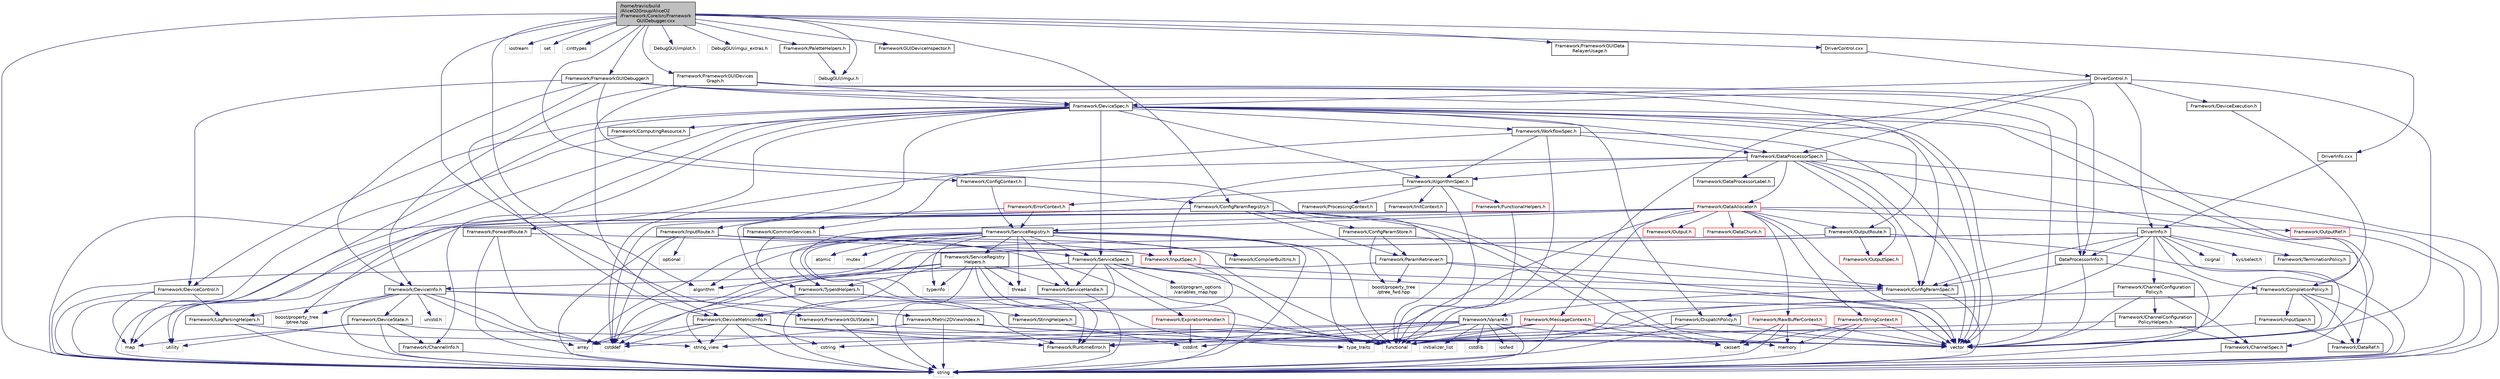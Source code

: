 digraph "/home/travis/build/AliceO2Group/AliceO2/Framework/Core/src/FrameworkGUIDebugger.cxx"
{
 // INTERACTIVE_SVG=YES
  bgcolor="transparent";
  edge [fontname="Helvetica",fontsize="10",labelfontname="Helvetica",labelfontsize="10"];
  node [fontname="Helvetica",fontsize="10",shape=record];
  Node0 [label="/home/travis/build\l/AliceO2Group/AliceO2\l/Framework/Core/src/Framework\lGUIDebugger.cxx",height=0.2,width=0.4,color="black", fillcolor="grey75", style="filled", fontcolor="black"];
  Node0 -> Node1 [color="midnightblue",fontsize="10",style="solid",fontname="Helvetica"];
  Node1 [label="Framework/FrameworkGUIDebugger.h",height=0.2,width=0.4,color="black",URL="$dd/d9a/FrameworkGUIDebugger_8h.html"];
  Node1 -> Node2 [color="midnightblue",fontsize="10",style="solid",fontname="Helvetica"];
  Node2 [label="DataProcessorInfo.h",height=0.2,width=0.4,color="black",URL="$d3/db3/DataProcessorInfo_8h.html"];
  Node2 -> Node3 [color="midnightblue",fontsize="10",style="solid",fontname="Helvetica"];
  Node3 [label="Framework/ConfigParamSpec.h",height=0.2,width=0.4,color="black",URL="$d0/d1c/ConfigParamSpec_8h.html"];
  Node3 -> Node4 [color="midnightblue",fontsize="10",style="solid",fontname="Helvetica"];
  Node4 [label="Framework/Variant.h",height=0.2,width=0.4,color="black",URL="$de/d56/Variant_8h.html"];
  Node4 -> Node5 [color="midnightblue",fontsize="10",style="solid",fontname="Helvetica"];
  Node5 [label="Framework/RuntimeError.h",height=0.2,width=0.4,color="black",URL="$d1/d76/RuntimeError_8h.html"];
  Node4 -> Node6 [color="midnightblue",fontsize="10",style="solid",fontname="Helvetica"];
  Node6 [label="type_traits",height=0.2,width=0.4,color="grey75"];
  Node4 -> Node7 [color="midnightblue",fontsize="10",style="solid",fontname="Helvetica"];
  Node7 [label="cstring",height=0.2,width=0.4,color="grey75"];
  Node4 -> Node8 [color="midnightblue",fontsize="10",style="solid",fontname="Helvetica"];
  Node8 [label="cstdint",height=0.2,width=0.4,color="grey75"];
  Node4 -> Node9 [color="midnightblue",fontsize="10",style="solid",fontname="Helvetica"];
  Node9 [label="cstdlib",height=0.2,width=0.4,color="grey75"];
  Node4 -> Node10 [color="midnightblue",fontsize="10",style="solid",fontname="Helvetica"];
  Node10 [label="iosfwd",height=0.2,width=0.4,color="grey75"];
  Node4 -> Node11 [color="midnightblue",fontsize="10",style="solid",fontname="Helvetica"];
  Node11 [label="initializer_list",height=0.2,width=0.4,color="grey75"];
  Node4 -> Node12 [color="midnightblue",fontsize="10",style="solid",fontname="Helvetica"];
  Node12 [label="string_view",height=0.2,width=0.4,color="grey75"];
  Node4 -> Node13 [color="midnightblue",fontsize="10",style="solid",fontname="Helvetica"];
  Node13 [label="vector",height=0.2,width=0.4,color="grey75"];
  Node4 -> Node14 [color="midnightblue",fontsize="10",style="solid",fontname="Helvetica"];
  Node14 [label="string",height=0.2,width=0.4,color="grey75"];
  Node3 -> Node14 [color="midnightblue",fontsize="10",style="solid",fontname="Helvetica"];
  Node2 -> Node14 [color="midnightblue",fontsize="10",style="solid",fontname="Helvetica"];
  Node2 -> Node13 [color="midnightblue",fontsize="10",style="solid",fontname="Helvetica"];
  Node1 -> Node15 [color="midnightblue",fontsize="10",style="solid",fontname="Helvetica"];
  Node15 [label="Framework/DeviceControl.h",height=0.2,width=0.4,color="black",URL="$d2/d2c/DeviceControl_8h.html"];
  Node15 -> Node16 [color="midnightblue",fontsize="10",style="solid",fontname="Helvetica"];
  Node16 [label="map",height=0.2,width=0.4,color="grey75"];
  Node15 -> Node14 [color="midnightblue",fontsize="10",style="solid",fontname="Helvetica"];
  Node15 -> Node17 [color="midnightblue",fontsize="10",style="solid",fontname="Helvetica"];
  Node17 [label="Framework/LogParsingHelpers.h",height=0.2,width=0.4,color="black",URL="$d8/d4a/LogParsingHelpers_8h.html"];
  Node17 -> Node14 [color="midnightblue",fontsize="10",style="solid",fontname="Helvetica"];
  Node17 -> Node12 [color="midnightblue",fontsize="10",style="solid",fontname="Helvetica"];
  Node1 -> Node18 [color="midnightblue",fontsize="10",style="solid",fontname="Helvetica"];
  Node18 [label="Framework/DeviceInfo.h",height=0.2,width=0.4,color="black",URL="$d7/d58/DeviceInfo_8h.html"];
  Node18 -> Node17 [color="midnightblue",fontsize="10",style="solid",fontname="Helvetica"];
  Node18 -> Node19 [color="midnightblue",fontsize="10",style="solid",fontname="Helvetica"];
  Node19 [label="Framework/Metric2DViewIndex.h",height=0.2,width=0.4,color="black",URL="$d0/d2c/Metric2DViewIndex_8h.html"];
  Node19 -> Node20 [color="midnightblue",fontsize="10",style="solid",fontname="Helvetica"];
  Node20 [label="functional",height=0.2,width=0.4,color="grey75"];
  Node19 -> Node21 [color="midnightblue",fontsize="10",style="solid",fontname="Helvetica"];
  Node21 [label="cstddef",height=0.2,width=0.4,color="grey75"];
  Node19 -> Node14 [color="midnightblue",fontsize="10",style="solid",fontname="Helvetica"];
  Node19 -> Node13 [color="midnightblue",fontsize="10",style="solid",fontname="Helvetica"];
  Node18 -> Node22 [color="midnightblue",fontsize="10",style="solid",fontname="Helvetica"];
  Node22 [label="Framework/DeviceState.h",height=0.2,width=0.4,color="black",URL="$d9/de0/DeviceState_8h.html"];
  Node22 -> Node23 [color="midnightblue",fontsize="10",style="solid",fontname="Helvetica"];
  Node23 [label="Framework/ChannelInfo.h",height=0.2,width=0.4,color="black",URL="$dd/de5/ChannelInfo_8h.html"];
  Node23 -> Node14 [color="midnightblue",fontsize="10",style="solid",fontname="Helvetica"];
  Node22 -> Node13 [color="midnightblue",fontsize="10",style="solid",fontname="Helvetica"];
  Node22 -> Node14 [color="midnightblue",fontsize="10",style="solid",fontname="Helvetica"];
  Node22 -> Node16 [color="midnightblue",fontsize="10",style="solid",fontname="Helvetica"];
  Node22 -> Node24 [color="midnightblue",fontsize="10",style="solid",fontname="Helvetica"];
  Node24 [label="utility",height=0.2,width=0.4,color="grey75"];
  Node18 -> Node21 [color="midnightblue",fontsize="10",style="solid",fontname="Helvetica"];
  Node18 -> Node14 [color="midnightblue",fontsize="10",style="solid",fontname="Helvetica"];
  Node18 -> Node13 [color="midnightblue",fontsize="10",style="solid",fontname="Helvetica"];
  Node18 -> Node25 [color="midnightblue",fontsize="10",style="solid",fontname="Helvetica"];
  Node25 [label="unistd.h",height=0.2,width=0.4,color="grey75"];
  Node18 -> Node26 [color="midnightblue",fontsize="10",style="solid",fontname="Helvetica"];
  Node26 [label="array",height=0.2,width=0.4,color="grey75"];
  Node18 -> Node27 [color="midnightblue",fontsize="10",style="solid",fontname="Helvetica"];
  Node27 [label="boost/property_tree\l/ptree.hpp",height=0.2,width=0.4,color="grey75"];
  Node1 -> Node28 [color="midnightblue",fontsize="10",style="solid",fontname="Helvetica"];
  Node28 [label="Framework/DeviceMetricsInfo.h",height=0.2,width=0.4,color="black",URL="$dc/df0/DeviceMetricsInfo_8h.html"];
  Node28 -> Node5 [color="midnightblue",fontsize="10",style="solid",fontname="Helvetica"];
  Node28 -> Node26 [color="midnightblue",fontsize="10",style="solid",fontname="Helvetica"];
  Node28 -> Node21 [color="midnightblue",fontsize="10",style="solid",fontname="Helvetica"];
  Node28 -> Node7 [color="midnightblue",fontsize="10",style="solid",fontname="Helvetica"];
  Node28 -> Node20 [color="midnightblue",fontsize="10",style="solid",fontname="Helvetica"];
  Node28 -> Node14 [color="midnightblue",fontsize="10",style="solid",fontname="Helvetica"];
  Node28 -> Node12 [color="midnightblue",fontsize="10",style="solid",fontname="Helvetica"];
  Node28 -> Node13 [color="midnightblue",fontsize="10",style="solid",fontname="Helvetica"];
  Node1 -> Node29 [color="midnightblue",fontsize="10",style="solid",fontname="Helvetica"];
  Node29 [label="Framework/DeviceSpec.h",height=0.2,width=0.4,color="black",URL="$df/de8/DeviceSpec_8h.html"];
  Node29 -> Node30 [color="midnightblue",fontsize="10",style="solid",fontname="Helvetica"];
  Node30 [label="Framework/WorkflowSpec.h",height=0.2,width=0.4,color="black",URL="$df/da1/WorkflowSpec_8h.html"];
  Node30 -> Node31 [color="midnightblue",fontsize="10",style="solid",fontname="Helvetica"];
  Node31 [label="Framework/DataProcessorSpec.h",height=0.2,width=0.4,color="black",URL="$d0/df4/DataProcessorSpec_8h.html"];
  Node31 -> Node32 [color="midnightblue",fontsize="10",style="solid",fontname="Helvetica"];
  Node32 [label="Framework/AlgorithmSpec.h",height=0.2,width=0.4,color="black",URL="$d0/d14/AlgorithmSpec_8h.html"];
  Node32 -> Node33 [color="midnightblue",fontsize="10",style="solid",fontname="Helvetica"];
  Node33 [label="Framework/ProcessingContext.h",height=0.2,width=0.4,color="black",URL="$de/d6a/ProcessingContext_8h.html"];
  Node32 -> Node34 [color="midnightblue",fontsize="10",style="solid",fontname="Helvetica"];
  Node34 [label="Framework/ErrorContext.h",height=0.2,width=0.4,color="red",URL="$d7/dad/ErrorContext_8h.html"];
  Node34 -> Node106 [color="midnightblue",fontsize="10",style="solid",fontname="Helvetica"];
  Node106 [label="Framework/ServiceRegistry.h",height=0.2,width=0.4,color="black",URL="$d8/d17/ServiceRegistry_8h.html"];
  Node106 -> Node107 [color="midnightblue",fontsize="10",style="solid",fontname="Helvetica"];
  Node107 [label="Framework/ServiceHandle.h",height=0.2,width=0.4,color="black",URL="$d3/d28/ServiceHandle_8h.html"];
  Node107 -> Node14 [color="midnightblue",fontsize="10",style="solid",fontname="Helvetica"];
  Node106 -> Node108 [color="midnightblue",fontsize="10",style="solid",fontname="Helvetica"];
  Node108 [label="Framework/ServiceSpec.h",height=0.2,width=0.4,color="black",URL="$d4/d61/ServiceSpec_8h.html"];
  Node108 -> Node107 [color="midnightblue",fontsize="10",style="solid",fontname="Helvetica"];
  Node108 -> Node28 [color="midnightblue",fontsize="10",style="solid",fontname="Helvetica"];
  Node108 -> Node18 [color="midnightblue",fontsize="10",style="solid",fontname="Helvetica"];
  Node108 -> Node20 [color="midnightblue",fontsize="10",style="solid",fontname="Helvetica"];
  Node108 -> Node14 [color="midnightblue",fontsize="10",style="solid",fontname="Helvetica"];
  Node108 -> Node13 [color="midnightblue",fontsize="10",style="solid",fontname="Helvetica"];
  Node108 -> Node109 [color="midnightblue",fontsize="10",style="solid",fontname="Helvetica"];
  Node109 [label="boost/program_options\l/variables_map.hpp",height=0.2,width=0.4,color="grey75"];
  Node106 -> Node110 [color="midnightblue",fontsize="10",style="solid",fontname="Helvetica"];
  Node110 [label="Framework/ServiceRegistry\lHelpers.h",height=0.2,width=0.4,color="black",URL="$d0/d6d/ServiceRegistryHelpers_8h.html"];
  Node110 -> Node107 [color="midnightblue",fontsize="10",style="solid",fontname="Helvetica"];
  Node110 -> Node111 [color="midnightblue",fontsize="10",style="solid",fontname="Helvetica"];
  Node111 [label="Framework/TypeIdHelpers.h",height=0.2,width=0.4,color="black",URL="$d2/d9a/TypeIdHelpers_8h.html"];
  Node111 -> Node12 [color="midnightblue",fontsize="10",style="solid",fontname="Helvetica"];
  Node111 -> Node112 [color="midnightblue",fontsize="10",style="solid",fontname="Helvetica"];
  Node112 [label="Framework/StringHelpers.h",height=0.2,width=0.4,color="black",URL="$db/dff/StringHelpers_8h.html"];
  Node112 -> Node8 [color="midnightblue",fontsize="10",style="solid",fontname="Helvetica"];
  Node110 -> Node72 [color="midnightblue",fontsize="10",style="solid",fontname="Helvetica"];
  Node72 [label="algorithm",height=0.2,width=0.4,color="grey75"];
  Node110 -> Node26 [color="midnightblue",fontsize="10",style="solid",fontname="Helvetica"];
  Node110 -> Node20 [color="midnightblue",fontsize="10",style="solid",fontname="Helvetica"];
  Node110 -> Node14 [color="midnightblue",fontsize="10",style="solid",fontname="Helvetica"];
  Node110 -> Node6 [color="midnightblue",fontsize="10",style="solid",fontname="Helvetica"];
  Node110 -> Node113 [color="midnightblue",fontsize="10",style="solid",fontname="Helvetica"];
  Node113 [label="typeinfo",height=0.2,width=0.4,color="grey75"];
  Node110 -> Node114 [color="midnightblue",fontsize="10",style="solid",fontname="Helvetica"];
  Node114 [label="thread",height=0.2,width=0.4,color="grey75"];
  Node106 -> Node115 [color="midnightblue",fontsize="10",style="solid",fontname="Helvetica"];
  Node115 [label="Framework/CompilerBuiltins.h",height=0.2,width=0.4,color="black",URL="$d9/de8/CompilerBuiltins_8h.html"];
  Node106 -> Node111 [color="midnightblue",fontsize="10",style="solid",fontname="Helvetica"];
  Node106 -> Node5 [color="midnightblue",fontsize="10",style="solid",fontname="Helvetica"];
  Node106 -> Node72 [color="midnightblue",fontsize="10",style="solid",fontname="Helvetica"];
  Node106 -> Node26 [color="midnightblue",fontsize="10",style="solid",fontname="Helvetica"];
  Node106 -> Node20 [color="midnightblue",fontsize="10",style="solid",fontname="Helvetica"];
  Node106 -> Node14 [color="midnightblue",fontsize="10",style="solid",fontname="Helvetica"];
  Node106 -> Node6 [color="midnightblue",fontsize="10",style="solid",fontname="Helvetica"];
  Node106 -> Node113 [color="midnightblue",fontsize="10",style="solid",fontname="Helvetica"];
  Node106 -> Node114 [color="midnightblue",fontsize="10",style="solid",fontname="Helvetica"];
  Node106 -> Node116 [color="midnightblue",fontsize="10",style="solid",fontname="Helvetica"];
  Node116 [label="atomic",height=0.2,width=0.4,color="grey75"];
  Node106 -> Node48 [color="midnightblue",fontsize="10",style="solid",fontname="Helvetica"];
  Node48 [label="mutex",height=0.2,width=0.4,color="grey75"];
  Node34 -> Node5 [color="midnightblue",fontsize="10",style="solid",fontname="Helvetica"];
  Node32 -> Node117 [color="midnightblue",fontsize="10",style="solid",fontname="Helvetica"];
  Node117 [label="Framework/InitContext.h",height=0.2,width=0.4,color="black",URL="$d4/d2b/InitContext_8h.html"];
  Node32 -> Node118 [color="midnightblue",fontsize="10",style="solid",fontname="Helvetica"];
  Node118 [label="Framework/FunctionalHelpers.h",height=0.2,width=0.4,color="red",URL="$de/d9b/FunctionalHelpers_8h.html"];
  Node118 -> Node20 [color="midnightblue",fontsize="10",style="solid",fontname="Helvetica"];
  Node32 -> Node20 [color="midnightblue",fontsize="10",style="solid",fontname="Helvetica"];
  Node31 -> Node3 [color="midnightblue",fontsize="10",style="solid",fontname="Helvetica"];
  Node31 -> Node120 [color="midnightblue",fontsize="10",style="solid",fontname="Helvetica"];
  Node120 [label="Framework/DataProcessorLabel.h",height=0.2,width=0.4,color="black",URL="$d1/df2/DataProcessorLabel_8h.html"];
  Node31 -> Node36 [color="midnightblue",fontsize="10",style="solid",fontname="Helvetica"];
  Node36 [label="Framework/DataRef.h",height=0.2,width=0.4,color="black",URL="$d5/dfb/DataRef_8h.html"];
  Node31 -> Node121 [color="midnightblue",fontsize="10",style="solid",fontname="Helvetica"];
  Node121 [label="Framework/DataAllocator.h",height=0.2,width=0.4,color="red",URL="$d1/d28/DataAllocator_8h.html"];
  Node121 -> Node122 [color="midnightblue",fontsize="10",style="solid",fontname="Helvetica"];
  Node122 [label="Framework/MessageContext.h",height=0.2,width=0.4,color="red",URL="$dc/dc4/MessageContext_8h.html"];
  Node122 -> Node5 [color="midnightblue",fontsize="10",style="solid",fontname="Helvetica"];
  Node122 -> Node71 [color="midnightblue",fontsize="10",style="solid",fontname="Helvetica"];
  Node71 [label="cassert",height=0.2,width=0.4,color="grey75"];
  Node122 -> Node20 [color="midnightblue",fontsize="10",style="solid",fontname="Helvetica"];
  Node122 -> Node14 [color="midnightblue",fontsize="10",style="solid",fontname="Helvetica"];
  Node122 -> Node6 [color="midnightblue",fontsize="10",style="solid",fontname="Helvetica"];
  Node122 -> Node13 [color="midnightblue",fontsize="10",style="solid",fontname="Helvetica"];
  Node121 -> Node127 [color="midnightblue",fontsize="10",style="solid",fontname="Helvetica"];
  Node127 [label="Framework/StringContext.h",height=0.2,width=0.4,color="red",URL="$dd/df6/StringContext_8h.html"];
  Node127 -> Node13 [color="midnightblue",fontsize="10",style="solid",fontname="Helvetica"];
  Node127 -> Node71 [color="midnightblue",fontsize="10",style="solid",fontname="Helvetica"];
  Node127 -> Node14 [color="midnightblue",fontsize="10",style="solid",fontname="Helvetica"];
  Node127 -> Node47 [color="midnightblue",fontsize="10",style="solid",fontname="Helvetica"];
  Node47 [label="memory",height=0.2,width=0.4,color="grey75"];
  Node121 -> Node128 [color="midnightblue",fontsize="10",style="solid",fontname="Helvetica"];
  Node128 [label="Framework/RawBufferContext.h",height=0.2,width=0.4,color="red",URL="$d8/d25/RawBufferContext_8h.html",tooltip=" "];
  Node128 -> Node13 [color="midnightblue",fontsize="10",style="solid",fontname="Helvetica"];
  Node128 -> Node71 [color="midnightblue",fontsize="10",style="solid",fontname="Helvetica"];
  Node128 -> Node14 [color="midnightblue",fontsize="10",style="solid",fontname="Helvetica"];
  Node128 -> Node47 [color="midnightblue",fontsize="10",style="solid",fontname="Helvetica"];
  Node121 -> Node97 [color="midnightblue",fontsize="10",style="solid",fontname="Helvetica"];
  Node97 [label="Framework/Output.h",height=0.2,width=0.4,color="red",URL="$d3/ddf/Output_8h.html"];
  Node121 -> Node130 [color="midnightblue",fontsize="10",style="solid",fontname="Helvetica"];
  Node130 [label="Framework/OutputRef.h",height=0.2,width=0.4,color="red",URL="$d6/d5a/OutputRef_8h.html"];
  Node130 -> Node14 [color="midnightblue",fontsize="10",style="solid",fontname="Helvetica"];
  Node121 -> Node131 [color="midnightblue",fontsize="10",style="solid",fontname="Helvetica"];
  Node131 [label="Framework/OutputRoute.h",height=0.2,width=0.4,color="black",URL="$d6/df4/OutputRoute_8h.html"];
  Node131 -> Node69 [color="midnightblue",fontsize="10",style="solid",fontname="Helvetica"];
  Node69 [label="Framework/OutputSpec.h",height=0.2,width=0.4,color="red",URL="$db/d2d/OutputSpec_8h.html"];
  Node131 -> Node21 [color="midnightblue",fontsize="10",style="solid",fontname="Helvetica"];
  Node131 -> Node14 [color="midnightblue",fontsize="10",style="solid",fontname="Helvetica"];
  Node121 -> Node132 [color="midnightblue",fontsize="10",style="solid",fontname="Helvetica"];
  Node132 [label="Framework/DataChunk.h",height=0.2,width=0.4,color="red",URL="$d7/d31/DataChunk_8h.html"];
  Node121 -> Node106 [color="midnightblue",fontsize="10",style="solid",fontname="Helvetica"];
  Node121 -> Node5 [color="midnightblue",fontsize="10",style="solid",fontname="Helvetica"];
  Node121 -> Node13 [color="midnightblue",fontsize="10",style="solid",fontname="Helvetica"];
  Node121 -> Node16 [color="midnightblue",fontsize="10",style="solid",fontname="Helvetica"];
  Node121 -> Node14 [color="midnightblue",fontsize="10",style="solid",fontname="Helvetica"];
  Node121 -> Node24 [color="midnightblue",fontsize="10",style="solid",fontname="Helvetica"];
  Node121 -> Node6 [color="midnightblue",fontsize="10",style="solid",fontname="Helvetica"];
  Node121 -> Node21 [color="midnightblue",fontsize="10",style="solid",fontname="Helvetica"];
  Node31 -> Node79 [color="midnightblue",fontsize="10",style="solid",fontname="Helvetica"];
  Node79 [label="Framework/InputSpec.h",height=0.2,width=0.4,color="red",URL="$d5/d3f/InputSpec_8h.html"];
  Node79 -> Node3 [color="midnightblue",fontsize="10",style="solid",fontname="Helvetica"];
  Node79 -> Node14 [color="midnightblue",fontsize="10",style="solid",fontname="Helvetica"];
  Node31 -> Node69 [color="midnightblue",fontsize="10",style="solid",fontname="Helvetica"];
  Node31 -> Node134 [color="midnightblue",fontsize="10",style="solid",fontname="Helvetica"];
  Node134 [label="Framework/CommonServices.h",height=0.2,width=0.4,color="black",URL="$d8/d02/CommonServices_8h.html"];
  Node134 -> Node108 [color="midnightblue",fontsize="10",style="solid",fontname="Helvetica"];
  Node134 -> Node111 [color="midnightblue",fontsize="10",style="solid",fontname="Helvetica"];
  Node31 -> Node14 [color="midnightblue",fontsize="10",style="solid",fontname="Helvetica"];
  Node31 -> Node13 [color="midnightblue",fontsize="10",style="solid",fontname="Helvetica"];
  Node30 -> Node32 [color="midnightblue",fontsize="10",style="solid",fontname="Helvetica"];
  Node30 -> Node13 [color="midnightblue",fontsize="10",style="solid",fontname="Helvetica"];
  Node30 -> Node20 [color="midnightblue",fontsize="10",style="solid",fontname="Helvetica"];
  Node30 -> Node21 [color="midnightblue",fontsize="10",style="solid",fontname="Helvetica"];
  Node29 -> Node135 [color="midnightblue",fontsize="10",style="solid",fontname="Helvetica"];
  Node135 [label="Framework/ComputingResource.h",height=0.2,width=0.4,color="black",URL="$d8/d62/ComputingResource_8h.html"];
  Node135 -> Node14 [color="midnightblue",fontsize="10",style="solid",fontname="Helvetica"];
  Node29 -> Node31 [color="midnightblue",fontsize="10",style="solid",fontname="Helvetica"];
  Node29 -> Node136 [color="midnightblue",fontsize="10",style="solid",fontname="Helvetica"];
  Node136 [label="Framework/ChannelSpec.h",height=0.2,width=0.4,color="black",URL="$d6/d72/ChannelSpec_8h.html"];
  Node136 -> Node14 [color="midnightblue",fontsize="10",style="solid",fontname="Helvetica"];
  Node29 -> Node23 [color="midnightblue",fontsize="10",style="solid",fontname="Helvetica"];
  Node29 -> Node15 [color="midnightblue",fontsize="10",style="solid",fontname="Helvetica"];
  Node29 -> Node32 [color="midnightblue",fontsize="10",style="solid",fontname="Helvetica"];
  Node29 -> Node3 [color="midnightblue",fontsize="10",style="solid",fontname="Helvetica"];
  Node29 -> Node137 [color="midnightblue",fontsize="10",style="solid",fontname="Helvetica"];
  Node137 [label="Framework/ForwardRoute.h",height=0.2,width=0.4,color="black",URL="$d7/d12/ForwardRoute_8h.html"];
  Node137 -> Node79 [color="midnightblue",fontsize="10",style="solid",fontname="Helvetica"];
  Node137 -> Node21 [color="midnightblue",fontsize="10",style="solid",fontname="Helvetica"];
  Node137 -> Node14 [color="midnightblue",fontsize="10",style="solid",fontname="Helvetica"];
  Node29 -> Node100 [color="midnightblue",fontsize="10",style="solid",fontname="Helvetica"];
  Node100 [label="Framework/InputRoute.h",height=0.2,width=0.4,color="black",URL="$d5/d19/InputRoute_8h.html"];
  Node100 -> Node101 [color="midnightblue",fontsize="10",style="solid",fontname="Helvetica"];
  Node101 [label="Framework/ExpirationHandler.h",height=0.2,width=0.4,color="red",URL="$d2/dd9/ExpirationHandler_8h.html"];
  Node101 -> Node8 [color="midnightblue",fontsize="10",style="solid",fontname="Helvetica"];
  Node101 -> Node20 [color="midnightblue",fontsize="10",style="solid",fontname="Helvetica"];
  Node100 -> Node79 [color="midnightblue",fontsize="10",style="solid",fontname="Helvetica"];
  Node100 -> Node21 [color="midnightblue",fontsize="10",style="solid",fontname="Helvetica"];
  Node100 -> Node14 [color="midnightblue",fontsize="10",style="solid",fontname="Helvetica"];
  Node100 -> Node20 [color="midnightblue",fontsize="10",style="solid",fontname="Helvetica"];
  Node100 -> Node98 [color="midnightblue",fontsize="10",style="solid",fontname="Helvetica"];
  Node98 [label="optional",height=0.2,width=0.4,color="grey75"];
  Node29 -> Node131 [color="midnightblue",fontsize="10",style="solid",fontname="Helvetica"];
  Node29 -> Node138 [color="midnightblue",fontsize="10",style="solid",fontname="Helvetica"];
  Node138 [label="Framework/CompletionPolicy.h",height=0.2,width=0.4,color="black",URL="$df/dd6/CompletionPolicy_8h.html"];
  Node138 -> Node36 [color="midnightblue",fontsize="10",style="solid",fontname="Helvetica"];
  Node138 -> Node103 [color="midnightblue",fontsize="10",style="solid",fontname="Helvetica"];
  Node103 [label="Framework/InputSpan.h",height=0.2,width=0.4,color="black",URL="$da/d0f/InputSpan_8h.html"];
  Node103 -> Node36 [color="midnightblue",fontsize="10",style="solid",fontname="Helvetica"];
  Node103 -> Node20 [color="midnightblue",fontsize="10",style="solid",fontname="Helvetica"];
  Node138 -> Node20 [color="midnightblue",fontsize="10",style="solid",fontname="Helvetica"];
  Node138 -> Node14 [color="midnightblue",fontsize="10",style="solid",fontname="Helvetica"];
  Node138 -> Node13 [color="midnightblue",fontsize="10",style="solid",fontname="Helvetica"];
  Node29 -> Node124 [color="midnightblue",fontsize="10",style="solid",fontname="Helvetica"];
  Node124 [label="Framework/DispatchPolicy.h",height=0.2,width=0.4,color="black",URL="$da/de6/DispatchPolicy_8h.html"];
  Node124 -> Node20 [color="midnightblue",fontsize="10",style="solid",fontname="Helvetica"];
  Node124 -> Node14 [color="midnightblue",fontsize="10",style="solid",fontname="Helvetica"];
  Node124 -> Node13 [color="midnightblue",fontsize="10",style="solid",fontname="Helvetica"];
  Node29 -> Node108 [color="midnightblue",fontsize="10",style="solid",fontname="Helvetica"];
  Node29 -> Node13 [color="midnightblue",fontsize="10",style="solid",fontname="Helvetica"];
  Node29 -> Node14 [color="midnightblue",fontsize="10",style="solid",fontname="Helvetica"];
  Node29 -> Node16 [color="midnightblue",fontsize="10",style="solid",fontname="Helvetica"];
  Node29 -> Node24 [color="midnightblue",fontsize="10",style="solid",fontname="Helvetica"];
  Node1 -> Node20 [color="midnightblue",fontsize="10",style="solid",fontname="Helvetica"];
  Node1 -> Node13 [color="midnightblue",fontsize="10",style="solid",fontname="Helvetica"];
  Node0 -> Node72 [color="midnightblue",fontsize="10",style="solid",fontname="Helvetica"];
  Node0 -> Node139 [color="midnightblue",fontsize="10",style="solid",fontname="Helvetica"];
  Node139 [label="iostream",height=0.2,width=0.4,color="grey75"];
  Node0 -> Node59 [color="midnightblue",fontsize="10",style="solid",fontname="Helvetica"];
  Node59 [label="set",height=0.2,width=0.4,color="grey75"];
  Node0 -> Node14 [color="midnightblue",fontsize="10",style="solid",fontname="Helvetica"];
  Node0 -> Node140 [color="midnightblue",fontsize="10",style="solid",fontname="Helvetica"];
  Node140 [label="cinttypes",height=0.2,width=0.4,color="grey75"];
  Node0 -> Node141 [color="midnightblue",fontsize="10",style="solid",fontname="Helvetica"];
  Node141 [label="Framework/ConfigContext.h",height=0.2,width=0.4,color="black",URL="$d7/d2e/ConfigContext_8h.html"];
  Node141 -> Node142 [color="midnightblue",fontsize="10",style="solid",fontname="Helvetica"];
  Node142 [label="Framework/ConfigParamRegistry.h",height=0.2,width=0.4,color="black",URL="$de/dc6/ConfigParamRegistry_8h.html"];
  Node142 -> Node143 [color="midnightblue",fontsize="10",style="solid",fontname="Helvetica"];
  Node143 [label="Framework/ParamRetriever.h",height=0.2,width=0.4,color="black",URL="$df/d72/ParamRetriever_8h.html"];
  Node143 -> Node3 [color="midnightblue",fontsize="10",style="solid",fontname="Helvetica"];
  Node143 -> Node144 [color="midnightblue",fontsize="10",style="solid",fontname="Helvetica"];
  Node144 [label="boost/property_tree\l/ptree_fwd.hpp",height=0.2,width=0.4,color="grey75"];
  Node143 -> Node14 [color="midnightblue",fontsize="10",style="solid",fontname="Helvetica"];
  Node143 -> Node13 [color="midnightblue",fontsize="10",style="solid",fontname="Helvetica"];
  Node142 -> Node145 [color="midnightblue",fontsize="10",style="solid",fontname="Helvetica"];
  Node145 [label="Framework/ConfigParamStore.h",height=0.2,width=0.4,color="black",URL="$dd/daf/ConfigParamStore_8h.html"];
  Node145 -> Node143 [color="midnightblue",fontsize="10",style="solid",fontname="Helvetica"];
  Node145 -> Node3 [color="midnightblue",fontsize="10",style="solid",fontname="Helvetica"];
  Node145 -> Node144 [color="midnightblue",fontsize="10",style="solid",fontname="Helvetica"];
  Node142 -> Node27 [color="midnightblue",fontsize="10",style="solid",fontname="Helvetica"];
  Node142 -> Node47 [color="midnightblue",fontsize="10",style="solid",fontname="Helvetica"];
  Node142 -> Node14 [color="midnightblue",fontsize="10",style="solid",fontname="Helvetica"];
  Node142 -> Node71 [color="midnightblue",fontsize="10",style="solid",fontname="Helvetica"];
  Node141 -> Node106 [color="midnightblue",fontsize="10",style="solid",fontname="Helvetica"];
  Node0 -> Node142 [color="midnightblue",fontsize="10",style="solid",fontname="Helvetica"];
  Node0 -> Node146 [color="midnightblue",fontsize="10",style="solid",fontname="Helvetica"];
  Node146 [label="DebugGUI/imgui.h",height=0.2,width=0.4,color="grey75"];
  Node0 -> Node147 [color="midnightblue",fontsize="10",style="solid",fontname="Helvetica"];
  Node147 [label="DebugGUI/implot.h",height=0.2,width=0.4,color="grey75"];
  Node0 -> Node148 [color="midnightblue",fontsize="10",style="solid",fontname="Helvetica"];
  Node148 [label="DebugGUI/imgui_extras.h",height=0.2,width=0.4,color="grey75"];
  Node0 -> Node149 [color="midnightblue",fontsize="10",style="solid",fontname="Helvetica"];
  Node149 [label="DriverControl.cxx",height=0.2,width=0.4,color="black",URL="$d5/d3a/DriverControl_8cxx.html"];
  Node149 -> Node150 [color="midnightblue",fontsize="10",style="solid",fontname="Helvetica"];
  Node150 [label="DriverControl.h",height=0.2,width=0.4,color="black",URL="$de/d66/DriverControl_8h.html"];
  Node150 -> Node20 [color="midnightblue",fontsize="10",style="solid",fontname="Helvetica"];
  Node150 -> Node13 [color="midnightblue",fontsize="10",style="solid",fontname="Helvetica"];
  Node150 -> Node151 [color="midnightblue",fontsize="10",style="solid",fontname="Helvetica"];
  Node151 [label="DriverInfo.h",height=0.2,width=0.4,color="black",URL="$de/da9/DriverInfo_8h.html"];
  Node151 -> Node21 [color="midnightblue",fontsize="10",style="solid",fontname="Helvetica"];
  Node151 -> Node13 [color="midnightblue",fontsize="10",style="solid",fontname="Helvetica"];
  Node151 -> Node152 [color="midnightblue",fontsize="10",style="solid",fontname="Helvetica"];
  Node152 [label="csignal",height=0.2,width=0.4,color="grey75"];
  Node151 -> Node153 [color="midnightblue",fontsize="10",style="solid",fontname="Helvetica"];
  Node153 [label="sys/select.h",height=0.2,width=0.4,color="grey75"];
  Node151 -> Node154 [color="midnightblue",fontsize="10",style="solid",fontname="Helvetica"];
  Node154 [label="Framework/ChannelConfiguration\lPolicy.h",height=0.2,width=0.4,color="black",URL="$dd/d0f/ChannelConfigurationPolicy_8h.html"];
  Node154 -> Node155 [color="midnightblue",fontsize="10",style="solid",fontname="Helvetica"];
  Node155 [label="Framework/ChannelConfiguration\lPolicyHelpers.h",height=0.2,width=0.4,color="black",URL="$d6/d05/ChannelConfigurationPolicyHelpers_8h.html"];
  Node155 -> Node136 [color="midnightblue",fontsize="10",style="solid",fontname="Helvetica"];
  Node155 -> Node20 [color="midnightblue",fontsize="10",style="solid",fontname="Helvetica"];
  Node154 -> Node136 [color="midnightblue",fontsize="10",style="solid",fontname="Helvetica"];
  Node154 -> Node13 [color="midnightblue",fontsize="10",style="solid",fontname="Helvetica"];
  Node154 -> Node20 [color="midnightblue",fontsize="10",style="solid",fontname="Helvetica"];
  Node151 -> Node3 [color="midnightblue",fontsize="10",style="solid",fontname="Helvetica"];
  Node151 -> Node156 [color="midnightblue",fontsize="10",style="solid",fontname="Helvetica"];
  Node156 [label="Framework/TerminationPolicy.h",height=0.2,width=0.4,color="black",URL="$d7/df1/TerminationPolicy_8h.html"];
  Node151 -> Node138 [color="midnightblue",fontsize="10",style="solid",fontname="Helvetica"];
  Node151 -> Node124 [color="midnightblue",fontsize="10",style="solid",fontname="Helvetica"];
  Node151 -> Node28 [color="midnightblue",fontsize="10",style="solid",fontname="Helvetica"];
  Node151 -> Node2 [color="midnightblue",fontsize="10",style="solid",fontname="Helvetica"];
  Node150 -> Node31 [color="midnightblue",fontsize="10",style="solid",fontname="Helvetica"];
  Node150 -> Node29 [color="midnightblue",fontsize="10",style="solid",fontname="Helvetica"];
  Node150 -> Node157 [color="midnightblue",fontsize="10",style="solid",fontname="Helvetica"];
  Node157 [label="Framework/DeviceExecution.h",height=0.2,width=0.4,color="black",URL="$dc/d19/DeviceExecution_8h.html"];
  Node157 -> Node13 [color="midnightblue",fontsize="10",style="solid",fontname="Helvetica"];
  Node0 -> Node158 [color="midnightblue",fontsize="10",style="solid",fontname="Helvetica"];
  Node158 [label="DriverInfo.cxx",height=0.2,width=0.4,color="black",URL="$d6/d76/DriverInfo_8cxx.html"];
  Node158 -> Node151 [color="midnightblue",fontsize="10",style="solid",fontname="Helvetica"];
  Node0 -> Node159 [color="midnightblue",fontsize="10",style="solid",fontname="Helvetica"];
  Node159 [label="FrameworkGUIDeviceInspector.h",height=0.2,width=0.4,color="black",URL="$d6/d54/FrameworkGUIDeviceInspector_8h.html"];
  Node0 -> Node160 [color="midnightblue",fontsize="10",style="solid",fontname="Helvetica"];
  Node160 [label="Framework/FrameworkGUIDevices\lGraph.h",height=0.2,width=0.4,color="black",URL="$dd/d49/FrameworkGUIDevicesGraph_8h.html"];
  Node160 -> Node2 [color="midnightblue",fontsize="10",style="solid",fontname="Helvetica"];
  Node160 -> Node29 [color="midnightblue",fontsize="10",style="solid",fontname="Helvetica"];
  Node160 -> Node18 [color="midnightblue",fontsize="10",style="solid",fontname="Helvetica"];
  Node160 -> Node28 [color="midnightblue",fontsize="10",style="solid",fontname="Helvetica"];
  Node160 -> Node13 [color="midnightblue",fontsize="10",style="solid",fontname="Helvetica"];
  Node0 -> Node161 [color="midnightblue",fontsize="10",style="solid",fontname="Helvetica"];
  Node161 [label="Framework/FrameworkGUIData\lRelayerUsage.h",height=0.2,width=0.4,color="black",URL="$d0/d1d/FrameworkGUIDataRelayerUsage_8h.html"];
  Node0 -> Node162 [color="midnightblue",fontsize="10",style="solid",fontname="Helvetica"];
  Node162 [label="Framework/PaletteHelpers.h",height=0.2,width=0.4,color="black",URL="$d1/d95/PaletteHelpers_8h.html"];
  Node162 -> Node146 [color="midnightblue",fontsize="10",style="solid",fontname="Helvetica"];
  Node0 -> Node163 [color="midnightblue",fontsize="10",style="solid",fontname="Helvetica"];
  Node163 [label="Framework/FrameworkGUIState.h",height=0.2,width=0.4,color="black",URL="$d4/d04/FrameworkGUIState_8h.html"];
  Node163 -> Node13 [color="midnightblue",fontsize="10",style="solid",fontname="Helvetica"];
  Node163 -> Node14 [color="midnightblue",fontsize="10",style="solid",fontname="Helvetica"];
}

